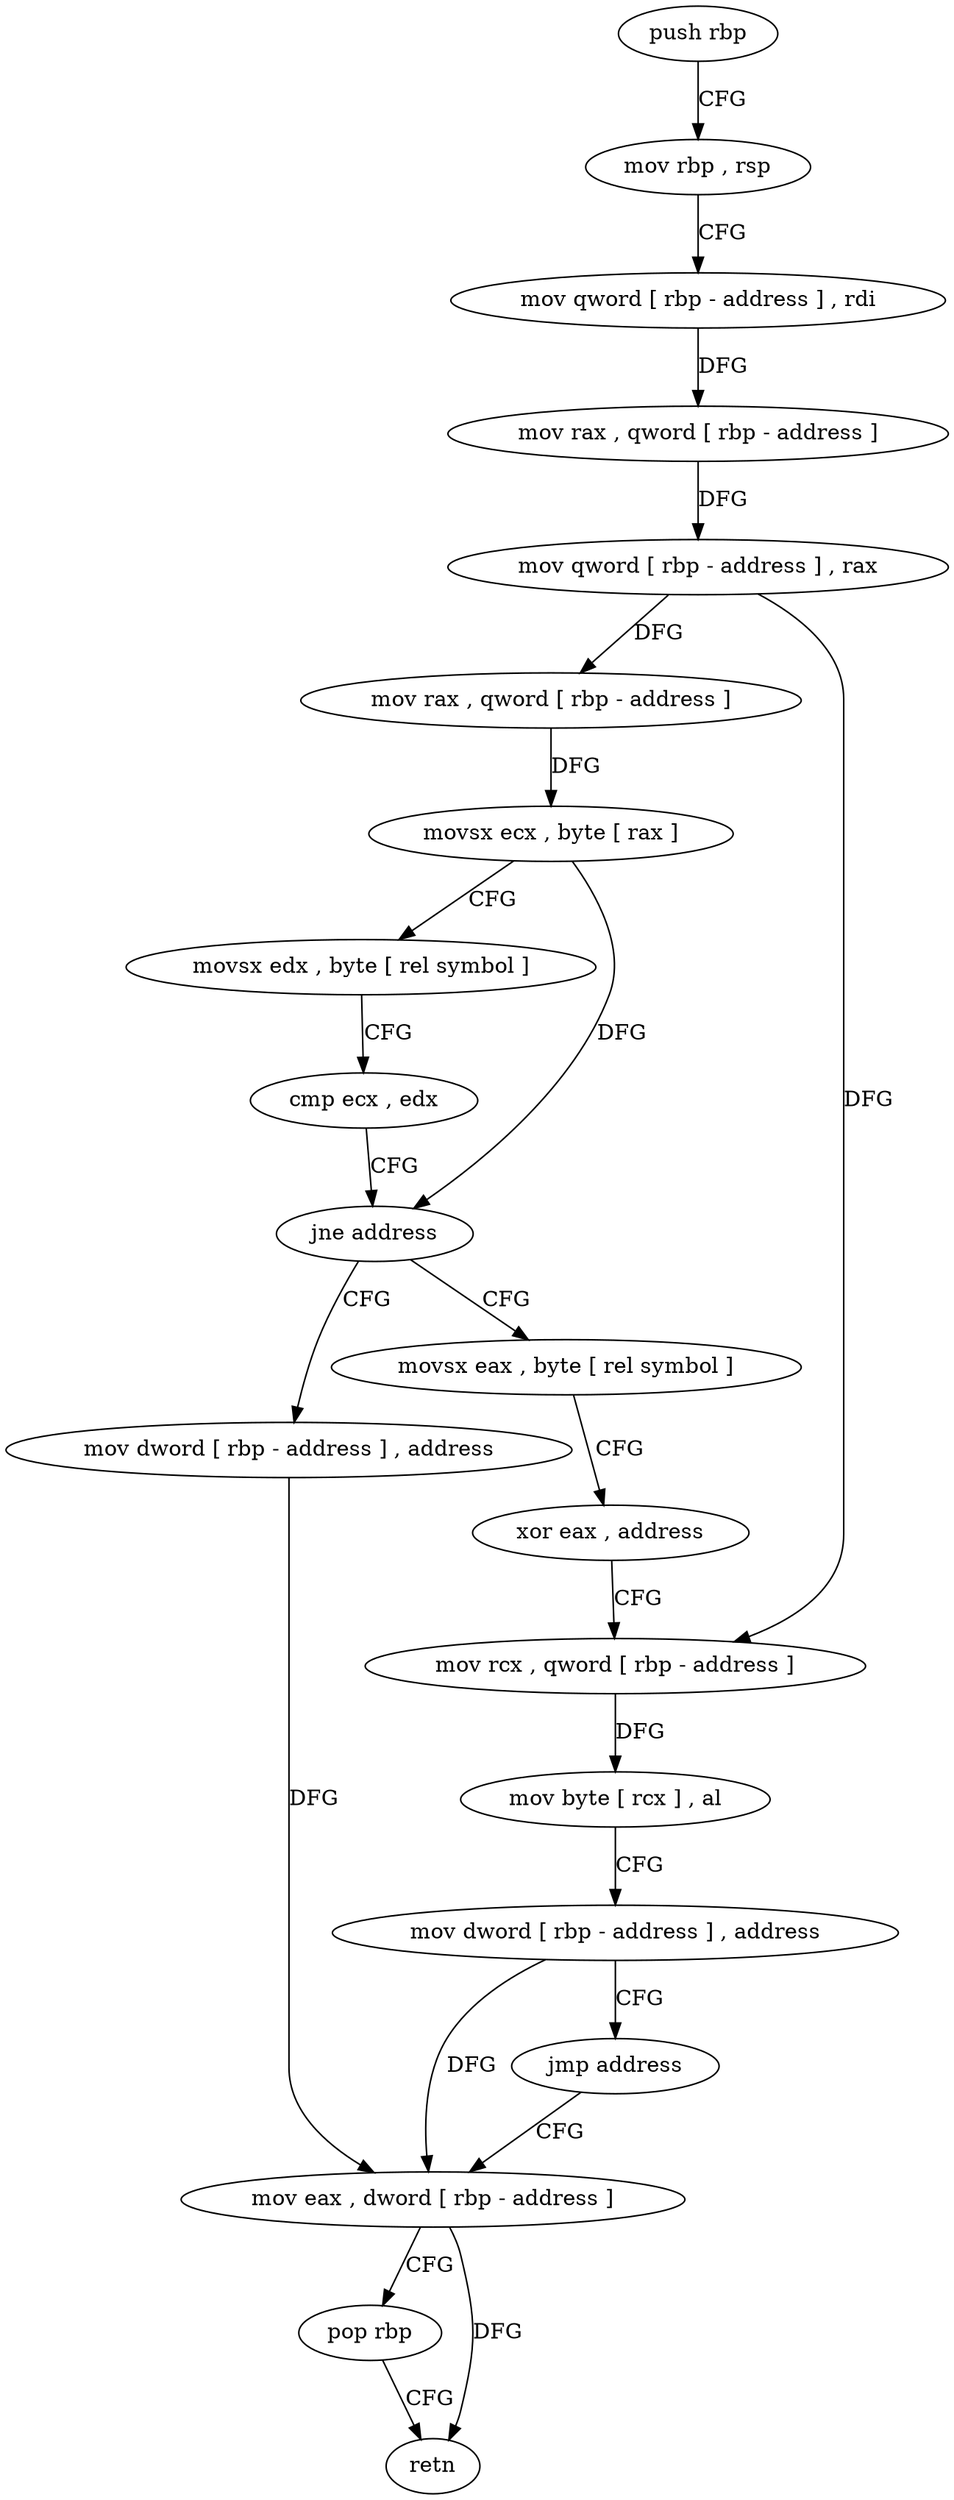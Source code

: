 digraph "func" {
"261728" [label = "push rbp" ]
"261729" [label = "mov rbp , rsp" ]
"261732" [label = "mov qword [ rbp - address ] , rdi" ]
"261736" [label = "mov rax , qword [ rbp - address ]" ]
"261740" [label = "mov qword [ rbp - address ] , rax" ]
"261744" [label = "mov rax , qword [ rbp - address ]" ]
"261748" [label = "movsx ecx , byte [ rax ]" ]
"261751" [label = "movsx edx , byte [ rel symbol ]" ]
"261758" [label = "cmp ecx , edx" ]
"261760" [label = "jne address" ]
"261794" [label = "mov dword [ rbp - address ] , address" ]
"261766" [label = "movsx eax , byte [ rel symbol ]" ]
"261801" [label = "mov eax , dword [ rbp - address ]" ]
"261773" [label = "xor eax , address" ]
"261776" [label = "mov rcx , qword [ rbp - address ]" ]
"261780" [label = "mov byte [ rcx ] , al" ]
"261782" [label = "mov dword [ rbp - address ] , address" ]
"261789" [label = "jmp address" ]
"261804" [label = "pop rbp" ]
"261805" [label = "retn" ]
"261728" -> "261729" [ label = "CFG" ]
"261729" -> "261732" [ label = "CFG" ]
"261732" -> "261736" [ label = "DFG" ]
"261736" -> "261740" [ label = "DFG" ]
"261740" -> "261744" [ label = "DFG" ]
"261740" -> "261776" [ label = "DFG" ]
"261744" -> "261748" [ label = "DFG" ]
"261748" -> "261751" [ label = "CFG" ]
"261748" -> "261760" [ label = "DFG" ]
"261751" -> "261758" [ label = "CFG" ]
"261758" -> "261760" [ label = "CFG" ]
"261760" -> "261794" [ label = "CFG" ]
"261760" -> "261766" [ label = "CFG" ]
"261794" -> "261801" [ label = "DFG" ]
"261766" -> "261773" [ label = "CFG" ]
"261801" -> "261804" [ label = "CFG" ]
"261801" -> "261805" [ label = "DFG" ]
"261773" -> "261776" [ label = "CFG" ]
"261776" -> "261780" [ label = "DFG" ]
"261780" -> "261782" [ label = "CFG" ]
"261782" -> "261789" [ label = "CFG" ]
"261782" -> "261801" [ label = "DFG" ]
"261789" -> "261801" [ label = "CFG" ]
"261804" -> "261805" [ label = "CFG" ]
}
